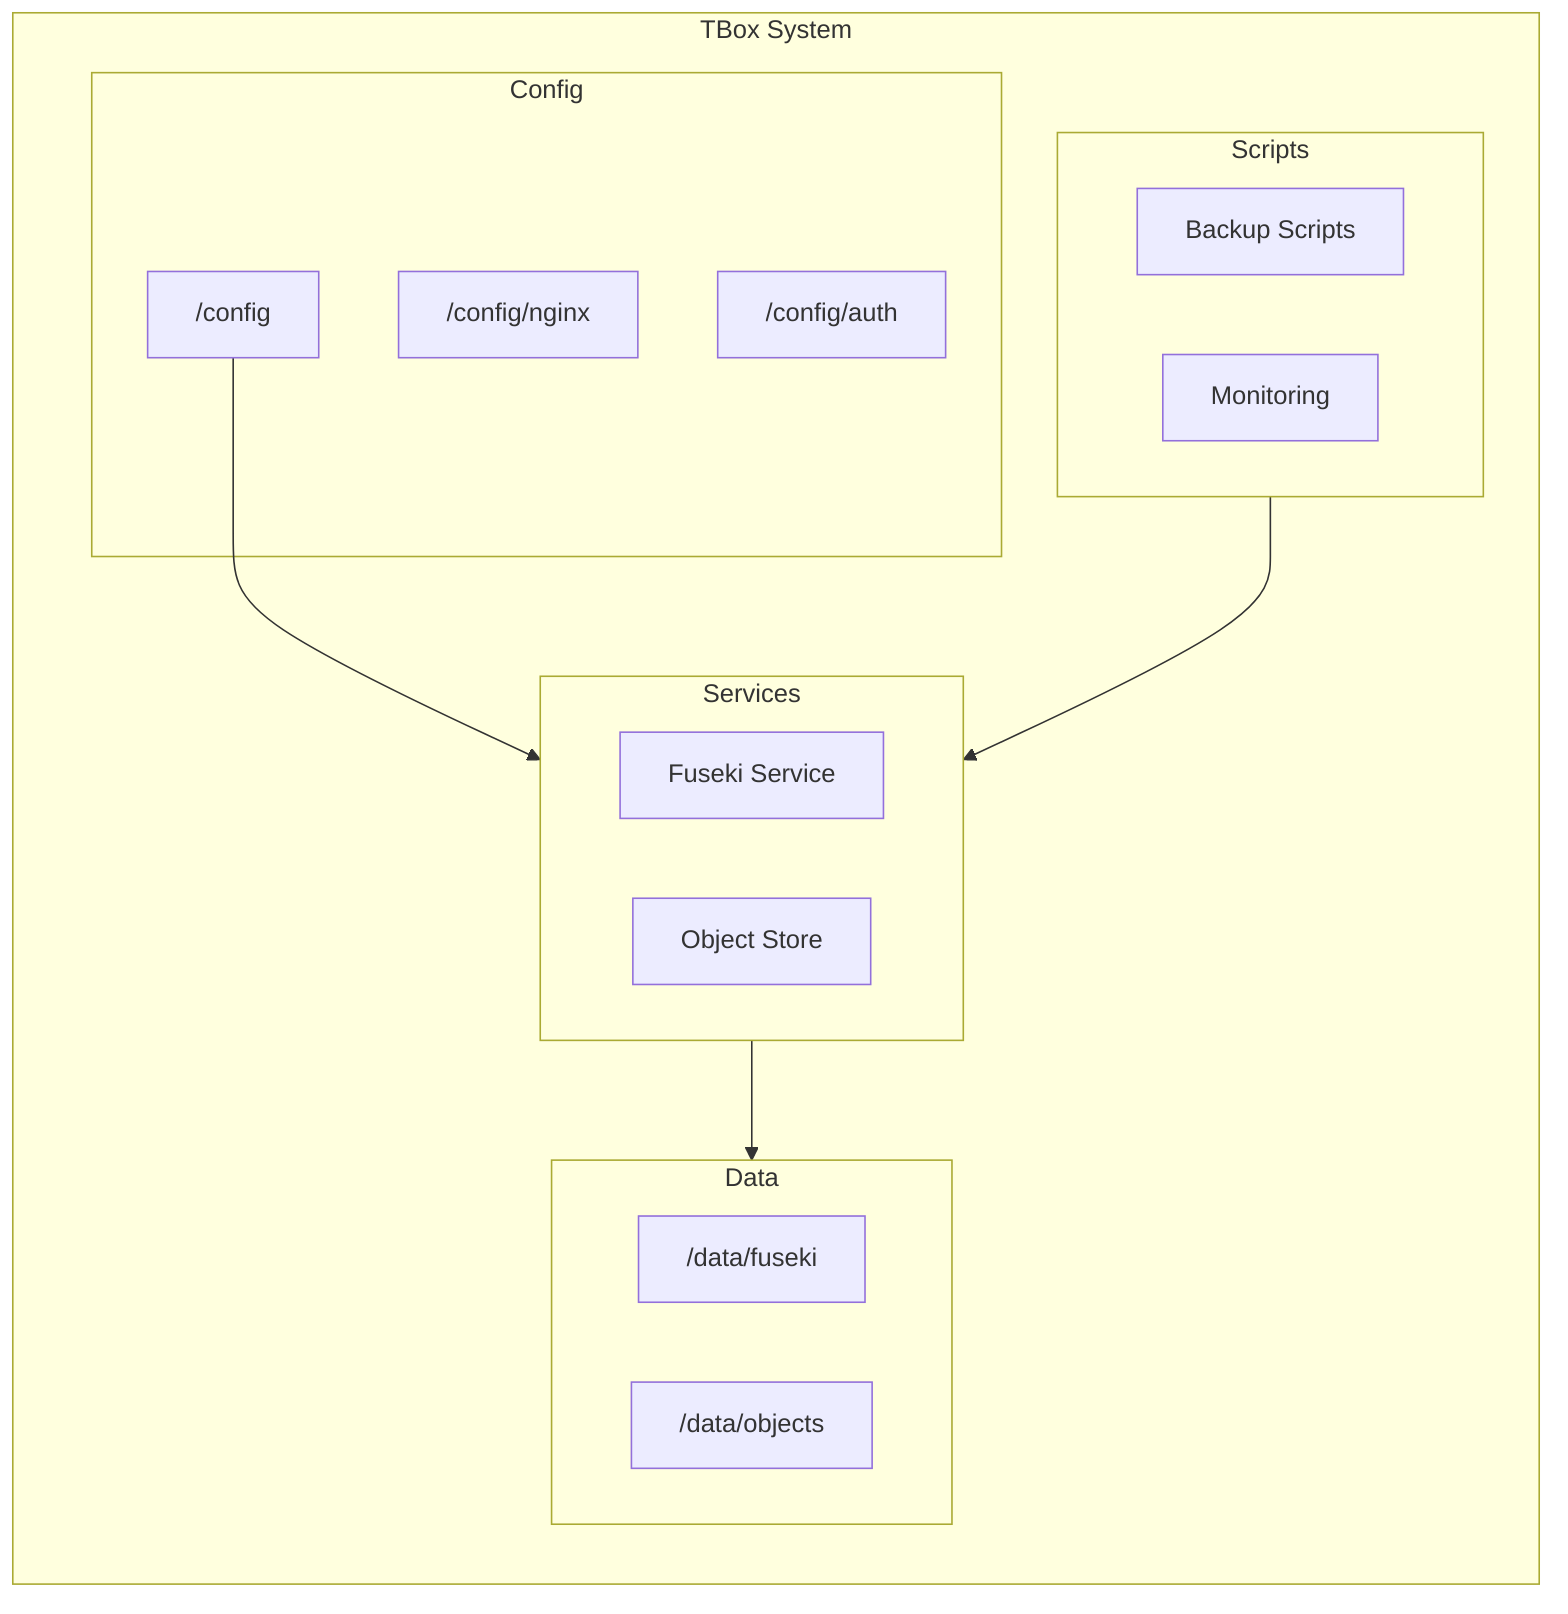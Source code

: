 flowchart TB
    subgraph TBox System
        direction TB
        subgraph Config
            conf["/config"]
            nginx["/config/nginx"]
            auth["/config/auth"]
        end

        subgraph Services
            direction LR
            fuseki["Fuseki Service"]
            objstore["Object Store"]
        end

        subgraph Data
            direction LR
            fdata["/data/fuseki"]
            odata["/data/objects"]
        end

        subgraph Scripts
            backup["Backup Scripts"]
            monitor["Monitoring"]
        end
    end

    conf --> Services
    Services --> Data
    Scripts --> Services
